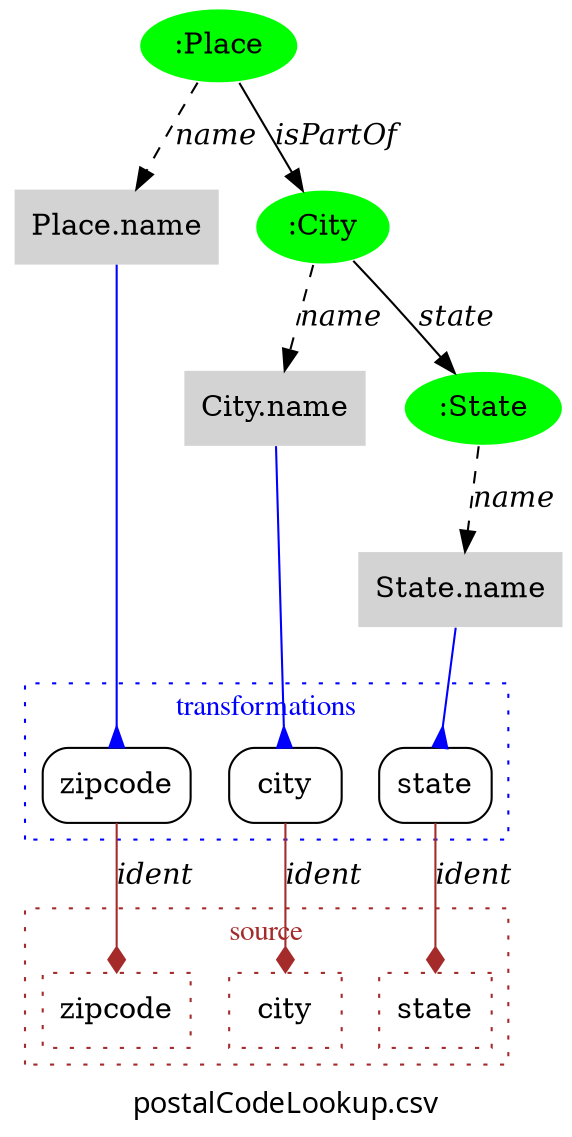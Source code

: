 digraph  {
	graph [fontname="times:bold",
		label="postalCodeLookup.csv",
		overlap=False,
		remincross=true,
		splines=true
	];
	node [label="\N"];
	subgraph cluster1 {
		graph [color=brown,
			fontcolor=brown,
			fontname=times,
			label=source,
			rank=same,
			style=dotted
		];
		6		 [color=brown,
			label=zipcode,
			shape=box,
			style=dotted];
		7		 [color=brown,
			label=city,
			shape=box,
			style=dotted];
		8		 [color=brown,
			label=state,
			shape=box,
			style=dotted];
	}
	subgraph cluster2 {
		graph [color=blue,
			fontcolor=blue,
			fontname=times,
			label=transformations,
			rank=same,
			style=dotted
		];
		9		 [label=zipcode,
			shape=box,
			style=rounded];
		10		 [label=city,
			shape=box,
			style=rounded];
		11		 [label=state,
			shape=box,
			style=rounded];
	}
	0	 [color=white,
		fillcolor=green,
		label=":Place",
		shape=ellipse,
		style=filled];
	1	 [color=white,
		fillcolor=lightgrey,
		label="Place.name",
		shape=plaintext,
		style=filled];
	0 -> 1	 [fontname="times-italic",
		label=name,
		style=dashed];
	2	 [color=white,
		fillcolor=green,
		label=":City",
		shape=ellipse,
		style=filled];
	0 -> 2	 [fontname="times-italic",
		label=isPartOf];
	1 -> 9	 [arrowhead=inv,
		arrowtail=inv,
		color=blue];
	3	 [color=white,
		fillcolor=lightgrey,
		label="City.name",
		shape=plaintext,
		style=filled];
	2 -> 3	 [fontname="times-italic",
		label=name,
		style=dashed];
	4	 [color=white,
		fillcolor=green,
		label=":State",
		shape=ellipse,
		style=filled];
	2 -> 4	 [fontname="times-italic",
		label=state];
	3 -> 10	 [arrowhead=inv,
		arrowtail=inv,
		color=blue];
	5	 [color=white,
		fillcolor=lightgrey,
		label="State.name",
		shape=plaintext,
		style=filled];
	4 -> 5	 [fontname="times-italic",
		label=name,
		style=dashed];
	5 -> 11	 [arrowhead=inv,
		arrowtail=inv,
		color=blue];
	9 -> 6	 [arrowhead=diamond,
		color=brown,
		fontname="times-italic",
		label=ident];
	10 -> 7	 [arrowhead=diamond,
		color=brown,
		fontname="times-italic",
		label=ident];
	11 -> 8	 [arrowhead=diamond,
		color=brown,
		fontname="times-italic",
		label=ident];
}
